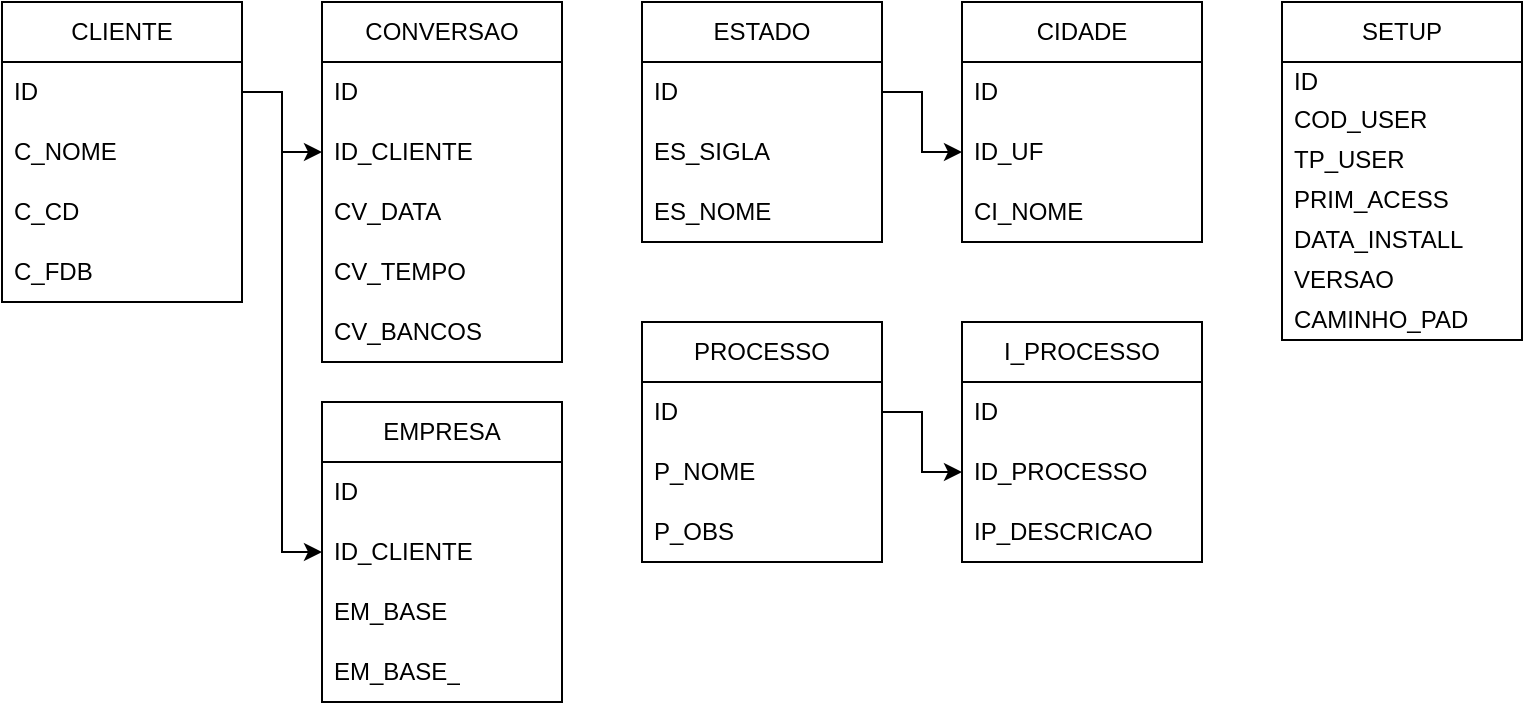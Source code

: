 <mxfile version="20.6.2" type="device"><diagram id="5BiGBCVq4mY9izzGeZf0" name="Página-1"><mxGraphModel dx="1085" dy="675" grid="1" gridSize="10" guides="1" tooltips="1" connect="1" arrows="1" fold="1" page="1" pageScale="1" pageWidth="827" pageHeight="1169" math="0" shadow="0"><root><mxCell id="0"/><mxCell id="1" parent="0"/><mxCell id="GsraU_q0B-b5cG0SRGac-1" value="SETUP" style="swimlane;fontStyle=0;childLayout=stackLayout;horizontal=1;startSize=30;horizontalStack=0;resizeParent=1;resizeParentMax=0;resizeLast=0;collapsible=1;marginBottom=0;whiteSpace=wrap;html=1;" vertex="1" parent="1"><mxGeometry x="680" y="40" width="120" height="169" as="geometry"/></mxCell><mxCell id="GsraU_q0B-b5cG0SRGac-2" value="ID" style="text;strokeColor=none;fillColor=none;align=left;verticalAlign=middle;spacingLeft=4;spacingRight=4;overflow=hidden;points=[[0,0.5],[1,0.5]];portConstraint=eastwest;rotatable=0;whiteSpace=wrap;html=1;" vertex="1" parent="GsraU_q0B-b5cG0SRGac-1"><mxGeometry y="30" width="120" height="19" as="geometry"/></mxCell><mxCell id="GsraU_q0B-b5cG0SRGac-3" value="COD_USER" style="text;strokeColor=none;fillColor=none;align=left;verticalAlign=middle;spacingLeft=4;spacingRight=4;overflow=hidden;points=[[0,0.5],[1,0.5]];portConstraint=eastwest;rotatable=0;whiteSpace=wrap;html=1;" vertex="1" parent="GsraU_q0B-b5cG0SRGac-1"><mxGeometry y="49" width="120" height="20" as="geometry"/></mxCell><mxCell id="GsraU_q0B-b5cG0SRGac-4" value="TP_USER" style="text;strokeColor=none;fillColor=none;align=left;verticalAlign=middle;spacingLeft=4;spacingRight=4;overflow=hidden;points=[[0,0.5],[1,0.5]];portConstraint=eastwest;rotatable=0;whiteSpace=wrap;html=1;" vertex="1" parent="GsraU_q0B-b5cG0SRGac-1"><mxGeometry y="69" width="120" height="20" as="geometry"/></mxCell><mxCell id="GsraU_q0B-b5cG0SRGac-42" value="PRIM_ACESS" style="text;strokeColor=none;fillColor=none;align=left;verticalAlign=middle;spacingLeft=4;spacingRight=4;overflow=hidden;points=[[0,0.5],[1,0.5]];portConstraint=eastwest;rotatable=0;whiteSpace=wrap;html=1;" vertex="1" parent="GsraU_q0B-b5cG0SRGac-1"><mxGeometry y="89" width="120" height="20" as="geometry"/></mxCell><mxCell id="GsraU_q0B-b5cG0SRGac-43" value="DATA_INSTALL" style="text;strokeColor=none;fillColor=none;align=left;verticalAlign=middle;spacingLeft=4;spacingRight=4;overflow=hidden;points=[[0,0.5],[1,0.5]];portConstraint=eastwest;rotatable=0;whiteSpace=wrap;html=1;" vertex="1" parent="GsraU_q0B-b5cG0SRGac-1"><mxGeometry y="109" width="120" height="20" as="geometry"/></mxCell><mxCell id="GsraU_q0B-b5cG0SRGac-44" value="VERSAO" style="text;strokeColor=none;fillColor=none;align=left;verticalAlign=middle;spacingLeft=4;spacingRight=4;overflow=hidden;points=[[0,0.5],[1,0.5]];portConstraint=eastwest;rotatable=0;whiteSpace=wrap;html=1;" vertex="1" parent="GsraU_q0B-b5cG0SRGac-1"><mxGeometry y="129" width="120" height="20" as="geometry"/></mxCell><mxCell id="GsraU_q0B-b5cG0SRGac-45" value="CAMINHO_PAD" style="text;strokeColor=none;fillColor=none;align=left;verticalAlign=middle;spacingLeft=4;spacingRight=4;overflow=hidden;points=[[0,0.5],[1,0.5]];portConstraint=eastwest;rotatable=0;whiteSpace=wrap;html=1;" vertex="1" parent="GsraU_q0B-b5cG0SRGac-1"><mxGeometry y="149" width="120" height="20" as="geometry"/></mxCell><mxCell id="GsraU_q0B-b5cG0SRGac-5" value="CONVERSAO" style="swimlane;fontStyle=0;childLayout=stackLayout;horizontal=1;startSize=30;horizontalStack=0;resizeParent=1;resizeParentMax=0;resizeLast=0;collapsible=1;marginBottom=0;whiteSpace=wrap;html=1;" vertex="1" parent="1"><mxGeometry x="200" y="40" width="120" height="180" as="geometry"/></mxCell><mxCell id="GsraU_q0B-b5cG0SRGac-6" value="ID" style="text;strokeColor=none;fillColor=none;align=left;verticalAlign=middle;spacingLeft=4;spacingRight=4;overflow=hidden;points=[[0,0.5],[1,0.5]];portConstraint=eastwest;rotatable=0;whiteSpace=wrap;html=1;" vertex="1" parent="GsraU_q0B-b5cG0SRGac-5"><mxGeometry y="30" width="120" height="30" as="geometry"/></mxCell><mxCell id="GsraU_q0B-b5cG0SRGac-7" value="ID_CLIENTE" style="text;strokeColor=none;fillColor=none;align=left;verticalAlign=middle;spacingLeft=4;spacingRight=4;overflow=hidden;points=[[0,0.5],[1,0.5]];portConstraint=eastwest;rotatable=0;whiteSpace=wrap;html=1;" vertex="1" parent="GsraU_q0B-b5cG0SRGac-5"><mxGeometry y="60" width="120" height="30" as="geometry"/></mxCell><mxCell id="GsraU_q0B-b5cG0SRGac-8" value="CV_DATA" style="text;strokeColor=none;fillColor=none;align=left;verticalAlign=middle;spacingLeft=4;spacingRight=4;overflow=hidden;points=[[0,0.5],[1,0.5]];portConstraint=eastwest;rotatable=0;whiteSpace=wrap;html=1;" vertex="1" parent="GsraU_q0B-b5cG0SRGac-5"><mxGeometry y="90" width="120" height="30" as="geometry"/></mxCell><mxCell id="GsraU_q0B-b5cG0SRGac-35" value="CV_TEMPO" style="text;strokeColor=none;fillColor=none;align=left;verticalAlign=middle;spacingLeft=4;spacingRight=4;overflow=hidden;points=[[0,0.5],[1,0.5]];portConstraint=eastwest;rotatable=0;whiteSpace=wrap;html=1;" vertex="1" parent="GsraU_q0B-b5cG0SRGac-5"><mxGeometry y="120" width="120" height="30" as="geometry"/></mxCell><mxCell id="GsraU_q0B-b5cG0SRGac-36" value="CV_BANCOS" style="text;strokeColor=none;fillColor=none;align=left;verticalAlign=middle;spacingLeft=4;spacingRight=4;overflow=hidden;points=[[0,0.5],[1,0.5]];portConstraint=eastwest;rotatable=0;whiteSpace=wrap;html=1;" vertex="1" parent="GsraU_q0B-b5cG0SRGac-5"><mxGeometry y="150" width="120" height="30" as="geometry"/></mxCell><mxCell id="GsraU_q0B-b5cG0SRGac-9" value="CLIENTE" style="swimlane;fontStyle=0;childLayout=stackLayout;horizontal=1;startSize=30;horizontalStack=0;resizeParent=1;resizeParentMax=0;resizeLast=0;collapsible=1;marginBottom=0;whiteSpace=wrap;html=1;" vertex="1" parent="1"><mxGeometry x="40" y="40" width="120" height="150" as="geometry"/></mxCell><mxCell id="GsraU_q0B-b5cG0SRGac-10" value="ID" style="text;strokeColor=none;fillColor=none;align=left;verticalAlign=middle;spacingLeft=4;spacingRight=4;overflow=hidden;points=[[0,0.5],[1,0.5]];portConstraint=eastwest;rotatable=0;whiteSpace=wrap;html=1;" vertex="1" parent="GsraU_q0B-b5cG0SRGac-9"><mxGeometry y="30" width="120" height="30" as="geometry"/></mxCell><mxCell id="GsraU_q0B-b5cG0SRGac-11" value="C_NOME" style="text;strokeColor=none;fillColor=none;align=left;verticalAlign=middle;spacingLeft=4;spacingRight=4;overflow=hidden;points=[[0,0.5],[1,0.5]];portConstraint=eastwest;rotatable=0;whiteSpace=wrap;html=1;" vertex="1" parent="GsraU_q0B-b5cG0SRGac-9"><mxGeometry y="60" width="120" height="30" as="geometry"/></mxCell><mxCell id="GsraU_q0B-b5cG0SRGac-12" value="C_CD" style="text;strokeColor=none;fillColor=none;align=left;verticalAlign=middle;spacingLeft=4;spacingRight=4;overflow=hidden;points=[[0,0.5],[1,0.5]];portConstraint=eastwest;rotatable=0;whiteSpace=wrap;html=1;" vertex="1" parent="GsraU_q0B-b5cG0SRGac-9"><mxGeometry y="90" width="120" height="30" as="geometry"/></mxCell><mxCell id="GsraU_q0B-b5cG0SRGac-33" value="C_FDB" style="text;strokeColor=none;fillColor=none;align=left;verticalAlign=middle;spacingLeft=4;spacingRight=4;overflow=hidden;points=[[0,0.5],[1,0.5]];portConstraint=eastwest;rotatable=0;whiteSpace=wrap;html=1;" vertex="1" parent="GsraU_q0B-b5cG0SRGac-9"><mxGeometry y="120" width="120" height="30" as="geometry"/></mxCell><mxCell id="GsraU_q0B-b5cG0SRGac-13" value="PROCESSO" style="swimlane;fontStyle=0;childLayout=stackLayout;horizontal=1;startSize=30;horizontalStack=0;resizeParent=1;resizeParentMax=0;resizeLast=0;collapsible=1;marginBottom=0;whiteSpace=wrap;html=1;" vertex="1" parent="1"><mxGeometry x="360" y="200" width="120" height="120" as="geometry"/></mxCell><mxCell id="GsraU_q0B-b5cG0SRGac-14" value="ID" style="text;strokeColor=none;fillColor=none;align=left;verticalAlign=middle;spacingLeft=4;spacingRight=4;overflow=hidden;points=[[0,0.5],[1,0.5]];portConstraint=eastwest;rotatable=0;whiteSpace=wrap;html=1;" vertex="1" parent="GsraU_q0B-b5cG0SRGac-13"><mxGeometry y="30" width="120" height="30" as="geometry"/></mxCell><mxCell id="GsraU_q0B-b5cG0SRGac-15" value="P_NOME" style="text;strokeColor=none;fillColor=none;align=left;verticalAlign=middle;spacingLeft=4;spacingRight=4;overflow=hidden;points=[[0,0.5],[1,0.5]];portConstraint=eastwest;rotatable=0;whiteSpace=wrap;html=1;" vertex="1" parent="GsraU_q0B-b5cG0SRGac-13"><mxGeometry y="60" width="120" height="30" as="geometry"/></mxCell><mxCell id="GsraU_q0B-b5cG0SRGac-16" value="P_OBS" style="text;strokeColor=none;fillColor=none;align=left;verticalAlign=middle;spacingLeft=4;spacingRight=4;overflow=hidden;points=[[0,0.5],[1,0.5]];portConstraint=eastwest;rotatable=0;whiteSpace=wrap;html=1;" vertex="1" parent="GsraU_q0B-b5cG0SRGac-13"><mxGeometry y="90" width="120" height="30" as="geometry"/></mxCell><mxCell id="GsraU_q0B-b5cG0SRGac-17" value="EMPRESA" style="swimlane;fontStyle=0;childLayout=stackLayout;horizontal=1;startSize=30;horizontalStack=0;resizeParent=1;resizeParentMax=0;resizeLast=0;collapsible=1;marginBottom=0;whiteSpace=wrap;html=1;" vertex="1" parent="1"><mxGeometry x="200" y="240" width="120" height="150" as="geometry"/></mxCell><mxCell id="GsraU_q0B-b5cG0SRGac-18" value="ID" style="text;strokeColor=none;fillColor=none;align=left;verticalAlign=middle;spacingLeft=4;spacingRight=4;overflow=hidden;points=[[0,0.5],[1,0.5]];portConstraint=eastwest;rotatable=0;whiteSpace=wrap;html=1;" vertex="1" parent="GsraU_q0B-b5cG0SRGac-17"><mxGeometry y="30" width="120" height="30" as="geometry"/></mxCell><mxCell id="GsraU_q0B-b5cG0SRGac-19" value="ID_CLIENTE" style="text;strokeColor=none;fillColor=none;align=left;verticalAlign=middle;spacingLeft=4;spacingRight=4;overflow=hidden;points=[[0,0.5],[1,0.5]];portConstraint=eastwest;rotatable=0;whiteSpace=wrap;html=1;" vertex="1" parent="GsraU_q0B-b5cG0SRGac-17"><mxGeometry y="60" width="120" height="30" as="geometry"/></mxCell><mxCell id="GsraU_q0B-b5cG0SRGac-20" value="EM_BASE" style="text;strokeColor=none;fillColor=none;align=left;verticalAlign=middle;spacingLeft=4;spacingRight=4;overflow=hidden;points=[[0,0.5],[1,0.5]];portConstraint=eastwest;rotatable=0;whiteSpace=wrap;html=1;" vertex="1" parent="GsraU_q0B-b5cG0SRGac-17"><mxGeometry y="90" width="120" height="30" as="geometry"/></mxCell><mxCell id="GsraU_q0B-b5cG0SRGac-37" value="EM_BASE_" style="text;strokeColor=none;fillColor=none;align=left;verticalAlign=middle;spacingLeft=4;spacingRight=4;overflow=hidden;points=[[0,0.5],[1,0.5]];portConstraint=eastwest;rotatable=0;whiteSpace=wrap;html=1;" vertex="1" parent="GsraU_q0B-b5cG0SRGac-17"><mxGeometry y="120" width="120" height="30" as="geometry"/></mxCell><mxCell id="GsraU_q0B-b5cG0SRGac-21" value="I_PROCESSO" style="swimlane;fontStyle=0;childLayout=stackLayout;horizontal=1;startSize=30;horizontalStack=0;resizeParent=1;resizeParentMax=0;resizeLast=0;collapsible=1;marginBottom=0;whiteSpace=wrap;html=1;" vertex="1" parent="1"><mxGeometry x="520" y="200" width="120" height="120" as="geometry"/></mxCell><mxCell id="GsraU_q0B-b5cG0SRGac-22" value="ID" style="text;strokeColor=none;fillColor=none;align=left;verticalAlign=middle;spacingLeft=4;spacingRight=4;overflow=hidden;points=[[0,0.5],[1,0.5]];portConstraint=eastwest;rotatable=0;whiteSpace=wrap;html=1;" vertex="1" parent="GsraU_q0B-b5cG0SRGac-21"><mxGeometry y="30" width="120" height="30" as="geometry"/></mxCell><mxCell id="GsraU_q0B-b5cG0SRGac-23" value="ID_PROCESSO" style="text;strokeColor=none;fillColor=none;align=left;verticalAlign=middle;spacingLeft=4;spacingRight=4;overflow=hidden;points=[[0,0.5],[1,0.5]];portConstraint=eastwest;rotatable=0;whiteSpace=wrap;html=1;" vertex="1" parent="GsraU_q0B-b5cG0SRGac-21"><mxGeometry y="60" width="120" height="30" as="geometry"/></mxCell><mxCell id="GsraU_q0B-b5cG0SRGac-24" value="IP_DESCRICAO" style="text;strokeColor=none;fillColor=none;align=left;verticalAlign=middle;spacingLeft=4;spacingRight=4;overflow=hidden;points=[[0,0.5],[1,0.5]];portConstraint=eastwest;rotatable=0;whiteSpace=wrap;html=1;" vertex="1" parent="GsraU_q0B-b5cG0SRGac-21"><mxGeometry y="90" width="120" height="30" as="geometry"/></mxCell><mxCell id="GsraU_q0B-b5cG0SRGac-25" value="CIDADE" style="swimlane;fontStyle=0;childLayout=stackLayout;horizontal=1;startSize=30;horizontalStack=0;resizeParent=1;resizeParentMax=0;resizeLast=0;collapsible=1;marginBottom=0;whiteSpace=wrap;html=1;" vertex="1" parent="1"><mxGeometry x="520" y="40" width="120" height="120" as="geometry"/></mxCell><mxCell id="GsraU_q0B-b5cG0SRGac-26" value="ID" style="text;strokeColor=none;fillColor=none;align=left;verticalAlign=middle;spacingLeft=4;spacingRight=4;overflow=hidden;points=[[0,0.5],[1,0.5]];portConstraint=eastwest;rotatable=0;whiteSpace=wrap;html=1;" vertex="1" parent="GsraU_q0B-b5cG0SRGac-25"><mxGeometry y="30" width="120" height="30" as="geometry"/></mxCell><mxCell id="GsraU_q0B-b5cG0SRGac-27" value="ID_UF" style="text;strokeColor=none;fillColor=none;align=left;verticalAlign=middle;spacingLeft=4;spacingRight=4;overflow=hidden;points=[[0,0.5],[1,0.5]];portConstraint=eastwest;rotatable=0;whiteSpace=wrap;html=1;" vertex="1" parent="GsraU_q0B-b5cG0SRGac-25"><mxGeometry y="60" width="120" height="30" as="geometry"/></mxCell><mxCell id="GsraU_q0B-b5cG0SRGac-28" value="CI_NOME" style="text;strokeColor=none;fillColor=none;align=left;verticalAlign=middle;spacingLeft=4;spacingRight=4;overflow=hidden;points=[[0,0.5],[1,0.5]];portConstraint=eastwest;rotatable=0;whiteSpace=wrap;html=1;" vertex="1" parent="GsraU_q0B-b5cG0SRGac-25"><mxGeometry y="90" width="120" height="30" as="geometry"/></mxCell><mxCell id="GsraU_q0B-b5cG0SRGac-29" value="ESTADO" style="swimlane;fontStyle=0;childLayout=stackLayout;horizontal=1;startSize=30;horizontalStack=0;resizeParent=1;resizeParentMax=0;resizeLast=0;collapsible=1;marginBottom=0;whiteSpace=wrap;html=1;" vertex="1" parent="1"><mxGeometry x="360" y="40" width="120" height="120" as="geometry"/></mxCell><mxCell id="GsraU_q0B-b5cG0SRGac-30" value="ID" style="text;strokeColor=none;fillColor=none;align=left;verticalAlign=middle;spacingLeft=4;spacingRight=4;overflow=hidden;points=[[0,0.5],[1,0.5]];portConstraint=eastwest;rotatable=0;whiteSpace=wrap;html=1;" vertex="1" parent="GsraU_q0B-b5cG0SRGac-29"><mxGeometry y="30" width="120" height="30" as="geometry"/></mxCell><mxCell id="GsraU_q0B-b5cG0SRGac-31" value="ES_SIGLA" style="text;strokeColor=none;fillColor=none;align=left;verticalAlign=middle;spacingLeft=4;spacingRight=4;overflow=hidden;points=[[0,0.5],[1,0.5]];portConstraint=eastwest;rotatable=0;whiteSpace=wrap;html=1;" vertex="1" parent="GsraU_q0B-b5cG0SRGac-29"><mxGeometry y="60" width="120" height="30" as="geometry"/></mxCell><mxCell id="GsraU_q0B-b5cG0SRGac-32" value="ES_NOME" style="text;strokeColor=none;fillColor=none;align=left;verticalAlign=middle;spacingLeft=4;spacingRight=4;overflow=hidden;points=[[0,0.5],[1,0.5]];portConstraint=eastwest;rotatable=0;whiteSpace=wrap;html=1;" vertex="1" parent="GsraU_q0B-b5cG0SRGac-29"><mxGeometry y="90" width="120" height="30" as="geometry"/></mxCell><mxCell id="GsraU_q0B-b5cG0SRGac-38" style="edgeStyle=orthogonalEdgeStyle;rounded=0;orthogonalLoop=1;jettySize=auto;html=1;" edge="1" parent="1" source="GsraU_q0B-b5cG0SRGac-10" target="GsraU_q0B-b5cG0SRGac-7"><mxGeometry relative="1" as="geometry"/></mxCell><mxCell id="GsraU_q0B-b5cG0SRGac-39" style="edgeStyle=orthogonalEdgeStyle;rounded=0;orthogonalLoop=1;jettySize=auto;html=1;" edge="1" parent="1" source="GsraU_q0B-b5cG0SRGac-10" target="GsraU_q0B-b5cG0SRGac-19"><mxGeometry relative="1" as="geometry"/></mxCell><mxCell id="GsraU_q0B-b5cG0SRGac-40" style="edgeStyle=orthogonalEdgeStyle;rounded=0;orthogonalLoop=1;jettySize=auto;html=1;entryX=0;entryY=0.5;entryDx=0;entryDy=0;" edge="1" parent="1" source="GsraU_q0B-b5cG0SRGac-14" target="GsraU_q0B-b5cG0SRGac-23"><mxGeometry relative="1" as="geometry"/></mxCell><mxCell id="GsraU_q0B-b5cG0SRGac-41" style="edgeStyle=orthogonalEdgeStyle;rounded=0;orthogonalLoop=1;jettySize=auto;html=1;" edge="1" parent="1" source="GsraU_q0B-b5cG0SRGac-30" target="GsraU_q0B-b5cG0SRGac-27"><mxGeometry relative="1" as="geometry"/></mxCell></root></mxGraphModel></diagram></mxfile>